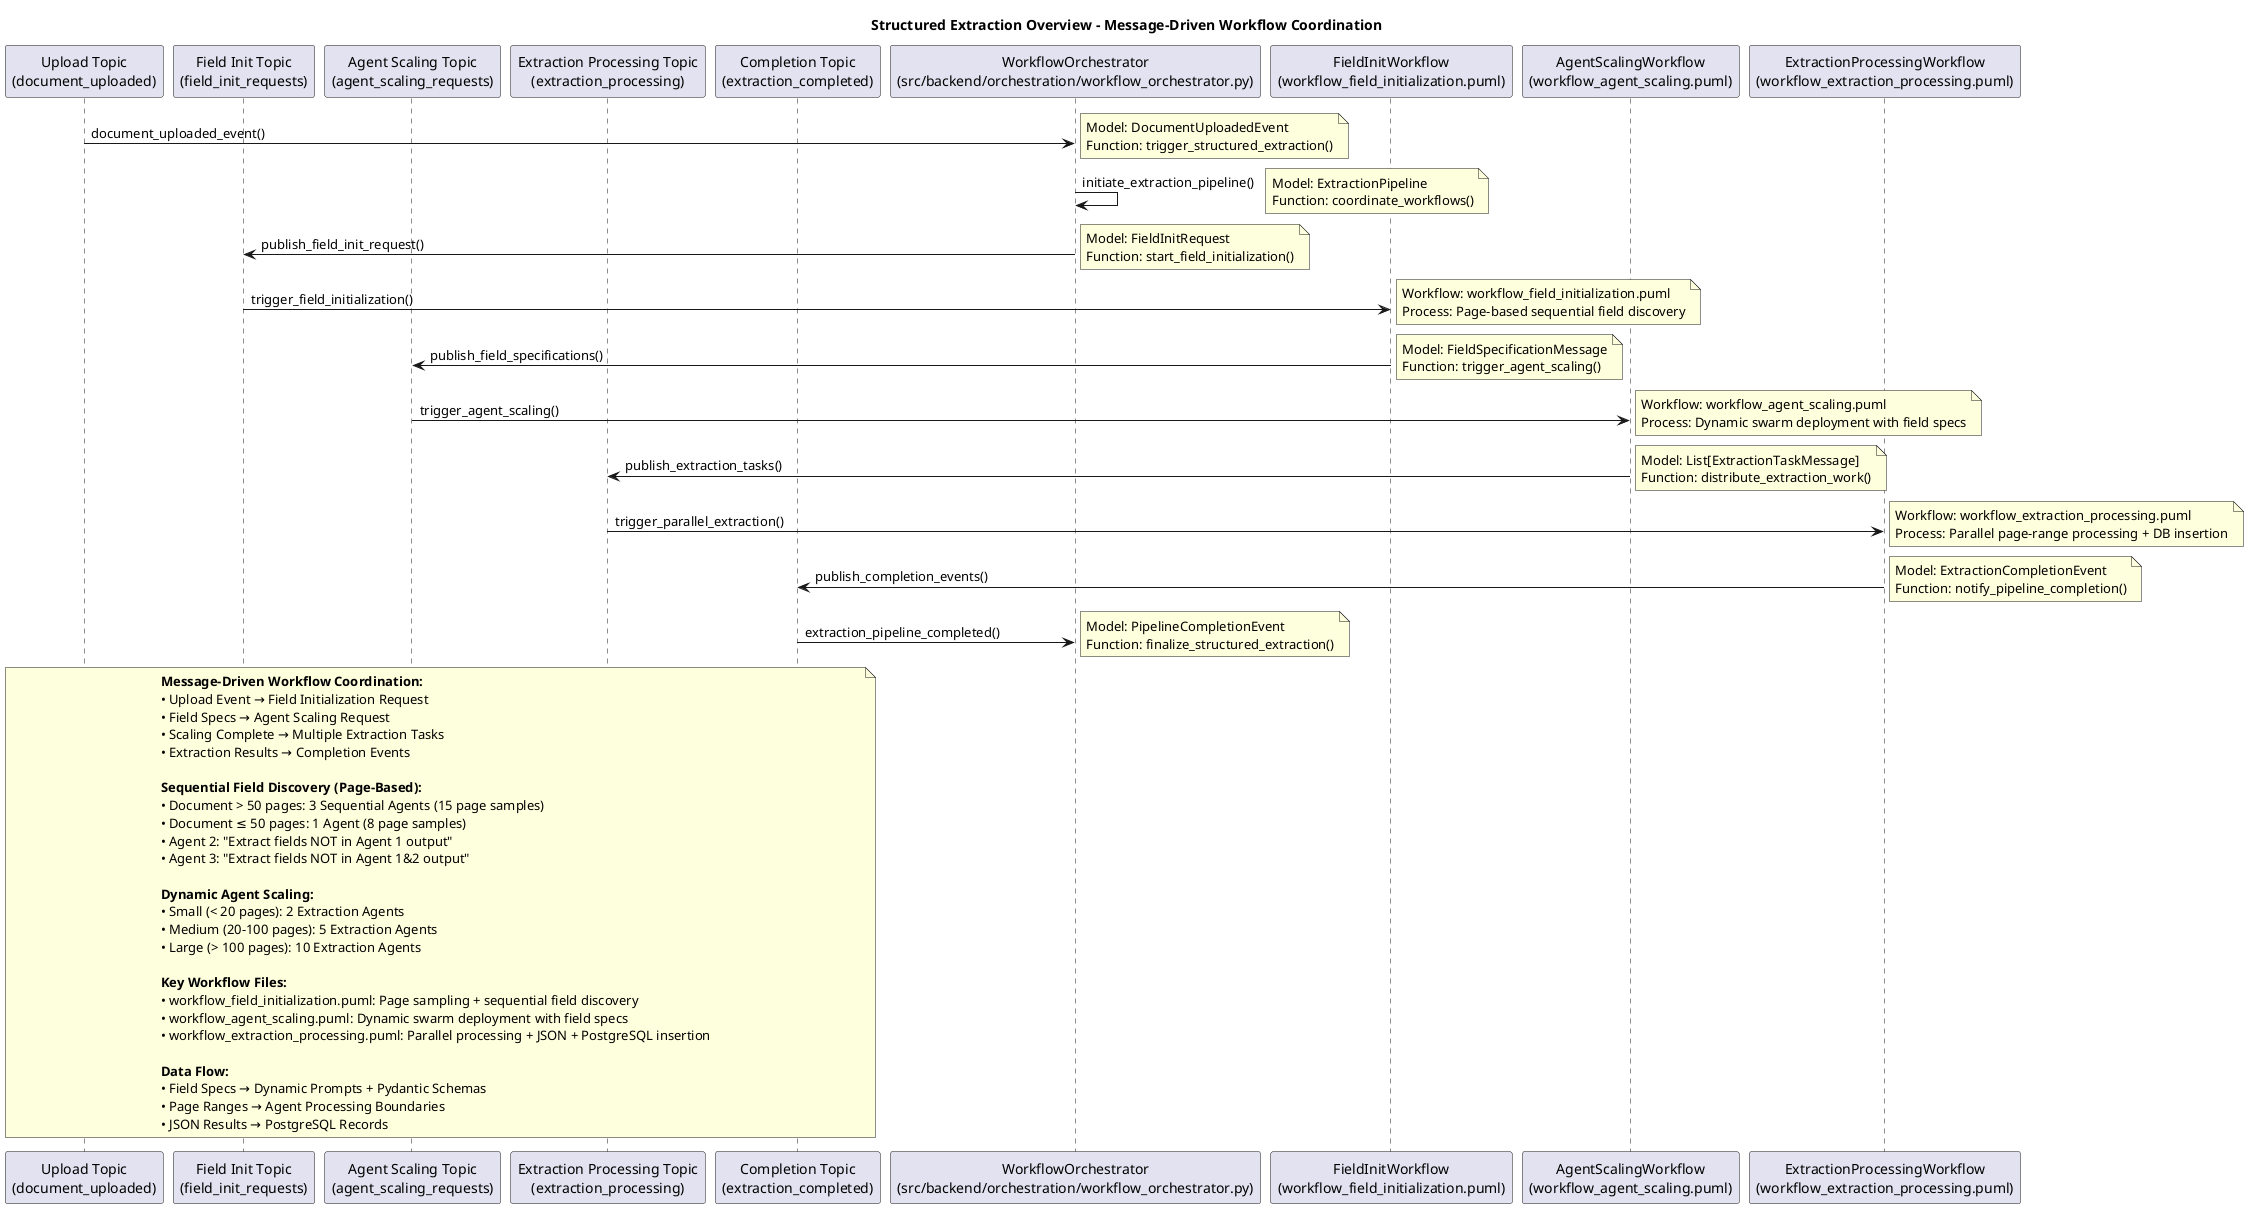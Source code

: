 @startuml workflow_structured_extraction_overview
title Structured Extraction Overview - Message-Driven Workflow Coordination

' Define Kafka Topics
participant "Upload Topic\n(document_uploaded)" as upload_topic
participant "Field Init Topic\n(field_init_requests)" as field_topic
participant "Agent Scaling Topic\n(agent_scaling_requests)" as scaling_topic
participant "Extraction Processing Topic\n(extraction_processing)" as processing_topic
participant "Completion Topic\n(extraction_completed)" as completion_topic

' Define Workflow Orchestrators
participant "WorkflowOrchestrator\n(src/backend/orchestration/workflow_orchestrator.py)" as orchestrator
participant "FieldInitWorkflow\n(workflow_field_initialization.puml)" as field_workflow
participant "AgentScalingWorkflow\n(workflow_agent_scaling.puml)" as scaling_workflow
participant "ExtractionProcessingWorkflow\n(workflow_extraction_processing.puml)" as processing_workflow

' Workflow coordination through message passing
upload_topic -> orchestrator : document_uploaded_event()
note right : Model: DocumentUploadedEvent\nFunction: trigger_structured_extraction()

orchestrator -> orchestrator : initiate_extraction_pipeline()
note right : Model: ExtractionPipeline\nFunction: coordinate_workflows()

orchestrator -> field_topic : publish_field_init_request()
note right : Model: FieldInitRequest\nFunction: start_field_initialization()

field_topic -> field_workflow : trigger_field_initialization()
note right : Workflow: workflow_field_initialization.puml\nProcess: Page-based sequential field discovery

field_workflow -> scaling_topic : publish_field_specifications()
note right : Model: FieldSpecificationMessage\nFunction: trigger_agent_scaling()

scaling_topic -> scaling_workflow : trigger_agent_scaling()
note right : Workflow: workflow_agent_scaling.puml\nProcess: Dynamic swarm deployment with field specs

scaling_workflow -> processing_topic : publish_extraction_tasks()
note right : Model: List[ExtractionTaskMessage]\nFunction: distribute_extraction_work()

processing_topic -> processing_workflow : trigger_parallel_extraction()
note right : Workflow: workflow_extraction_processing.puml\nProcess: Parallel page-range processing + DB insertion

processing_workflow -> completion_topic : publish_completion_events()
note right : Model: ExtractionCompletionEvent\nFunction: notify_pipeline_completion()

completion_topic -> orchestrator : extraction_pipeline_completed()
note right : Model: PipelineCompletionEvent\nFunction: finalize_structured_extraction()

note over upload_topic, completion_topic
    **Message-Driven Workflow Coordination:**
    • Upload Event → Field Initialization Request
    • Field Specs → Agent Scaling Request  
    • Scaling Complete → Multiple Extraction Tasks
    • Extraction Results → Completion Events
    
    **Sequential Field Discovery (Page-Based):**
    • Document > 50 pages: 3 Sequential Agents (15 page samples)
    • Document ≤ 50 pages: 1 Agent (8 page samples)
    • Agent 2: "Extract fields NOT in Agent 1 output"
    • Agent 3: "Extract fields NOT in Agent 1&2 output"
    
    **Dynamic Agent Scaling:**
    • Small (< 20 pages): 2 Extraction Agents
    • Medium (20-100 pages): 5 Extraction Agents
    • Large (> 100 pages): 10 Extraction Agents
    
    **Key Workflow Files:**
    • workflow_field_initialization.puml: Page sampling + sequential field discovery
    • workflow_agent_scaling.puml: Dynamic swarm deployment with field specs
    • workflow_extraction_processing.puml: Parallel processing + JSON + PostgreSQL insertion
    
    **Data Flow:**
    • Field Specs → Dynamic Prompts + Pydantic Schemas
    • Page Ranges → Agent Processing Boundaries
    • JSON Results → PostgreSQL Records
end note

@enduml